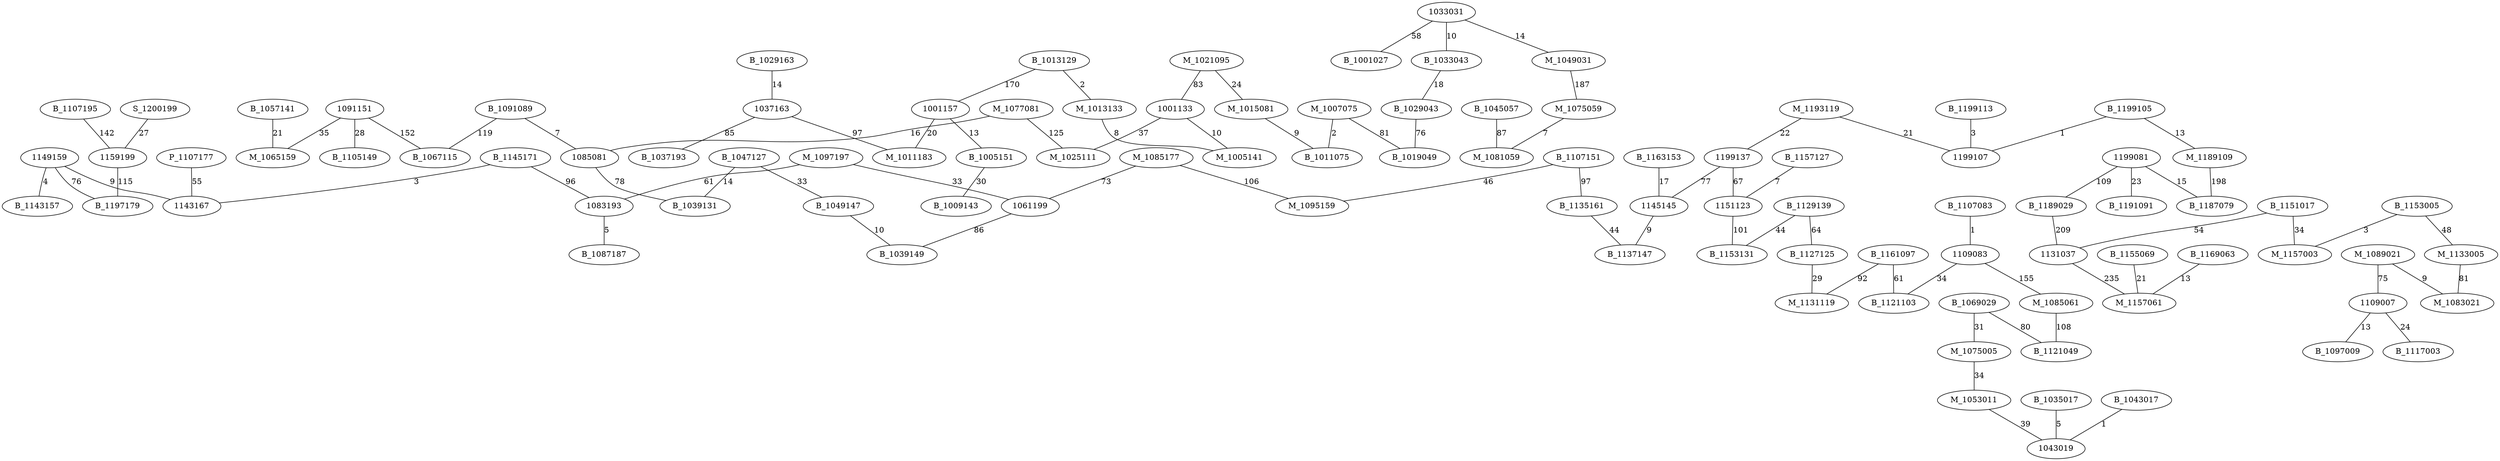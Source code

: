 graph chemin {

	P_1107177 -- 1143167 [label=55]
	M_1089021 -- M_1083021 [label=9]
	M_1089021 -- 1109007 [label=75]
	1033031 -- B_1001027 [label=58]
	1033031 -- B_1033043 [label=10]
	1033031 -- M_1049031 [label=14]
	1109007 -- B_1117003 [label=24]
	1109007 -- B_1097009 [label=13]
	M_1085177 -- M_1095159 [label=106]
	M_1085177 -- 1061199 [label=73]
	B_1033043 -- B_1029043 [label=18]
	B_1107083 -- 1109083 [label=1]
	B_1163153 -- 1145145 [label=17]
	B_1091089 -- 1085081 [label=7]
	B_1091089 -- B_1067115 [label=119]
	B_1057141 -- M_1065159 [label=21]
	M_1021095 -- 1001133 [label=83]
	M_1021095 -- M_1015081 [label=24]
	B_1155069 -- M_1157061 [label=21]
	M_1097197 -- 1083193 [label=61]
	M_1097197 -- 1061199 [label=33]
	B_1107151 -- M_1095159 [label=46]
	B_1107151 -- B_1135161 [label=97]
	1109083 -- B_1121103 [label=34]
	1109083 -- M_1085061 [label=155]
	B_1107195 -- 1159199 [label=142]
	M_1077081 -- 1085081 [label=16]
	M_1077081 -- M_1025111 [label=125]
	M_1085061 -- B_1121049 [label=108]
	B_1129139 -- B_1127125 [label=64]
	B_1129139 -- B_1153131 [label=44]
	B_1045057 -- M_1081059 [label=87]
	1149159 -- 1143167 [label=9]
	1149159 -- B_1197179 [label=76]
	1149159 -- B_1143157 [label=4]
	1085081 -- B_1039131 [label=78]
	M_1007075 -- B_1019049 [label=81]
	M_1007075 -- B_1011075 [label=2]
	1091151 -- B_1105149 [label=28]
	1091151 -- M_1065159 [label=35]
	1091151 -- B_1067115 [label=152]
	M_1193119 -- 1199107 [label=21]
	M_1193119 -- 1199137 [label=22]
	B_1069029 -- M_1075005 [label=31]
	B_1069029 -- B_1121049 [label=80]
	M_1075005 -- M_1053011 [label=34]
	B_1161097 -- B_1121103 [label=61]
	B_1161097 -- M_1131119 [label=92]
	B_1127125 -- M_1131119 [label=29]
	1001133 -- M_1005141 [label=10]
	1001133 -- M_1025111 [label=37]
	B_1153005 -- M_1133005 [label=48]
	B_1153005 -- M_1157003 [label=3]
	B_1135161 -- B_1137147 [label=44]
	B_1013129 -- 1001157 [label=170]
	B_1013129 -- M_1013133 [label=2]
	M_1133005 -- M_1083021 [label=81]
	M_1013133 -- M_1005141 [label=8]
	M_1049031 -- M_1075059 [label=187]
	S_1200199 -- 1159199 [label=27]
	B_1035017 -- 1043019 [label=5]
	1001157 -- M_1011183 [label=20]
	1001157 -- B_1005151 [label=13]
	M_1075059 -- M_1081059 [label=7]
	B_1157127 -- 1151123 [label=7]
	B_1029163 -- 1037163 [label=14]
	1199081 -- B_1187079 [label=15]
	1199081 -- B_1189029 [label=109]
	1199081 -- B_1191091 [label=23]
	B_1047127 -- B_1049147 [label=33]
	B_1047127 -- B_1039131 [label=14]
	M_1015081 -- B_1011075 [label=9]
	B_1151017 -- 1131037 [label=54]
	B_1151017 -- M_1157003 [label=34]
	1037163 -- M_1011183 [label=97]
	1037163 -- B_1037193 [label=85]
	B_1049147 -- B_1039149 [label=10]
	B_1029043 -- B_1019049 [label=76]
	1061199 -- B_1039149 [label=86]
	B_1145171 -- 1083193 [label=96]
	B_1145171 -- 1143167 [label=3]
	1199137 -- 1145145 [label=77]
	1199137 -- 1151123 [label=67]
	1145145 -- B_1137147 [label=9]
	1083193 -- B_1087187 [label=5]
	B_1199113 -- 1199107 [label=3]
	B_1199105 -- 1199107 [label=1]
	B_1199105 -- M_1189109 [label=13]
	B_1005151 -- B_1009143 [label=30]
	B_1169063 -- M_1157061 [label=13]
	M_1053011 -- 1043019 [label=39]
	1159199 -- B_1197179 [label=115]
	B_1189029 -- 1131037 [label=209]
	1151123 -- B_1153131 [label=101]
	1131037 -- M_1157061 [label=235]
	M_1189109 -- B_1187079 [label=198]
	B_1043017 -- 1043019 [label=1]

}
